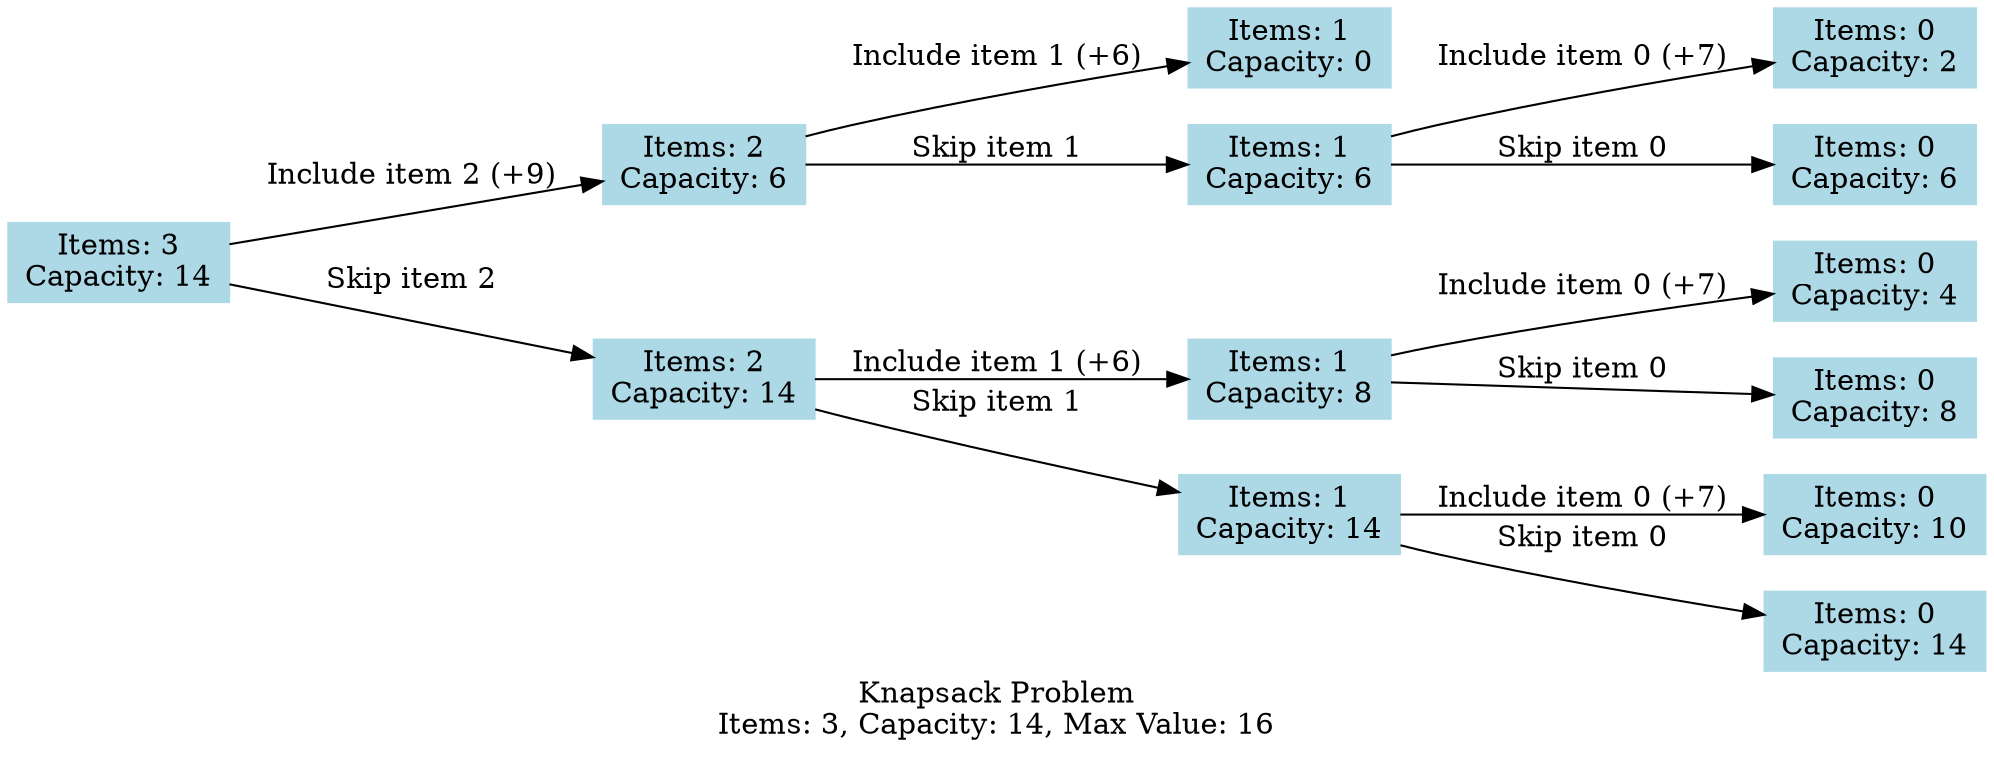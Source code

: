 // Knapsack Subproblem Graph
digraph {
	graph [rankdir=LR]
	node [color=lightblue shape=box style=filled]
	"(3,14)" [label="Items: 3
Capacity: 14"]
	"(2,6)" [label="Items: 2
Capacity: 6"]
	"(3,14)" -> "(2,6)" [label="Include item 2 (+9)"]
	"(1,0)" [label="Items: 1
Capacity: 0"]
	"(2,6)" -> "(1,0)" [label="Include item 1 (+6)"]
	"(1,6)" [label="Items: 1
Capacity: 6"]
	"(2,6)" -> "(1,6)" [label="Skip item 1"]
	"(0,2)" [label="Items: 0
Capacity: 2"]
	"(1,6)" -> "(0,2)" [label="Include item 0 (+7)"]
	"(0,6)" [label="Items: 0
Capacity: 6"]
	"(1,6)" -> "(0,6)" [label="Skip item 0"]
	"(2,14)" [label="Items: 2
Capacity: 14"]
	"(3,14)" -> "(2,14)" [label="Skip item 2"]
	"(1,8)" [label="Items: 1
Capacity: 8"]
	"(2,14)" -> "(1,8)" [label="Include item 1 (+6)"]
	"(0,4)" [label="Items: 0
Capacity: 4"]
	"(1,8)" -> "(0,4)" [label="Include item 0 (+7)"]
	"(0,8)" [label="Items: 0
Capacity: 8"]
	"(1,8)" -> "(0,8)" [label="Skip item 0"]
	"(1,14)" [label="Items: 1
Capacity: 14"]
	"(2,14)" -> "(1,14)" [label="Skip item 1"]
	"(0,10)" [label="Items: 0
Capacity: 10"]
	"(1,14)" -> "(0,10)" [label="Include item 0 (+7)"]
	"(0,14)" [label="Items: 0
Capacity: 14"]
	"(1,14)" -> "(0,14)" [label="Skip item 0"]
	graph [label="Knapsack Problem
Items: 3, Capacity: 14, Max Value: 16"]
}
